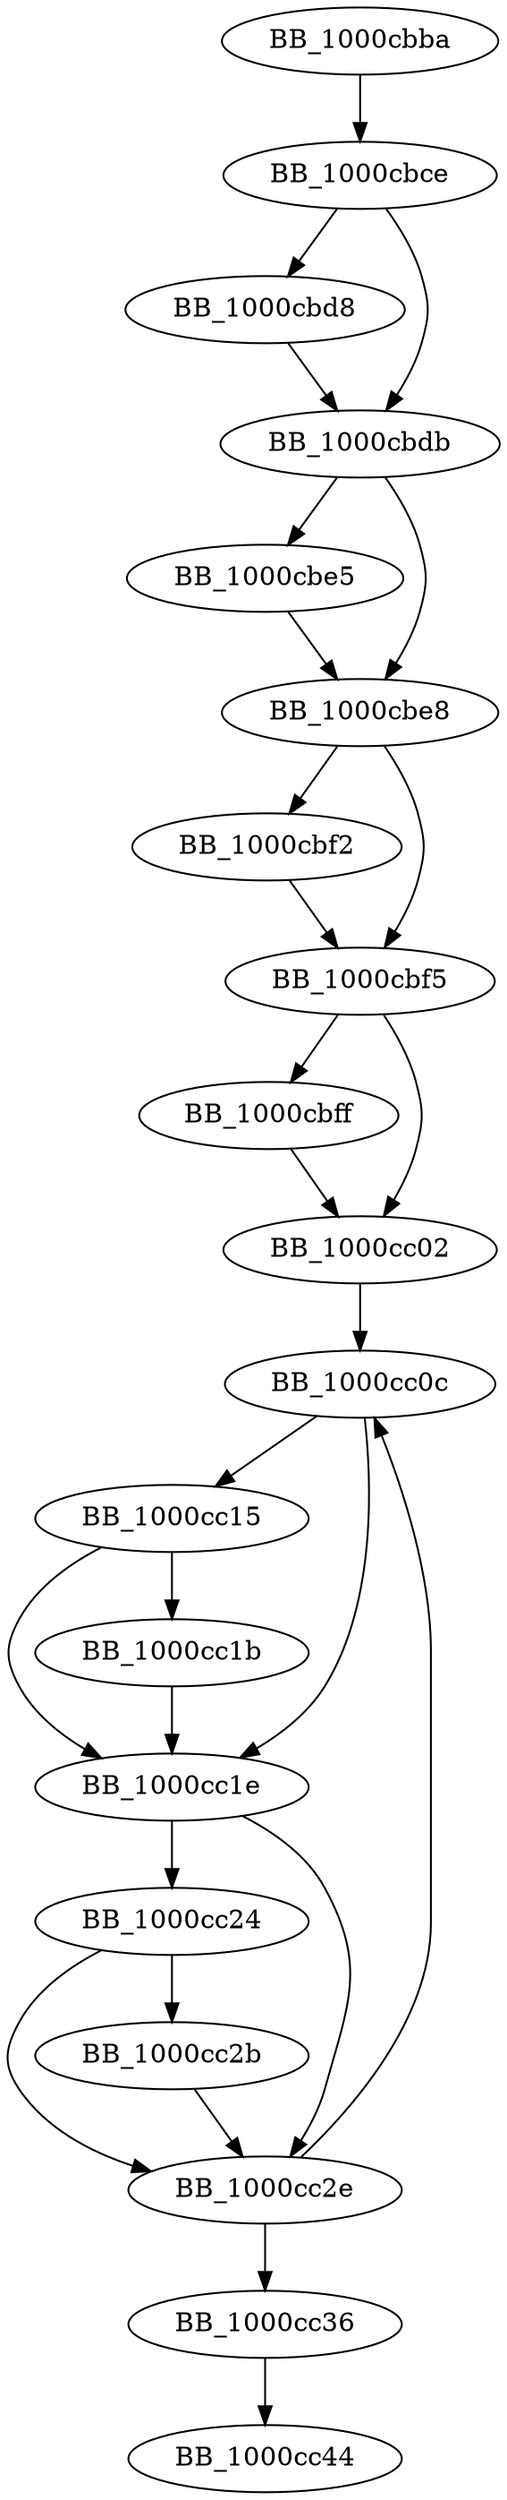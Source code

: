 DiGraph ___addlocaleref{
BB_1000cbba->BB_1000cbce
BB_1000cbce->BB_1000cbd8
BB_1000cbce->BB_1000cbdb
BB_1000cbd8->BB_1000cbdb
BB_1000cbdb->BB_1000cbe5
BB_1000cbdb->BB_1000cbe8
BB_1000cbe5->BB_1000cbe8
BB_1000cbe8->BB_1000cbf2
BB_1000cbe8->BB_1000cbf5
BB_1000cbf2->BB_1000cbf5
BB_1000cbf5->BB_1000cbff
BB_1000cbf5->BB_1000cc02
BB_1000cbff->BB_1000cc02
BB_1000cc02->BB_1000cc0c
BB_1000cc0c->BB_1000cc15
BB_1000cc0c->BB_1000cc1e
BB_1000cc15->BB_1000cc1b
BB_1000cc15->BB_1000cc1e
BB_1000cc1b->BB_1000cc1e
BB_1000cc1e->BB_1000cc24
BB_1000cc1e->BB_1000cc2e
BB_1000cc24->BB_1000cc2b
BB_1000cc24->BB_1000cc2e
BB_1000cc2b->BB_1000cc2e
BB_1000cc2e->BB_1000cc0c
BB_1000cc2e->BB_1000cc36
BB_1000cc36->BB_1000cc44
}
